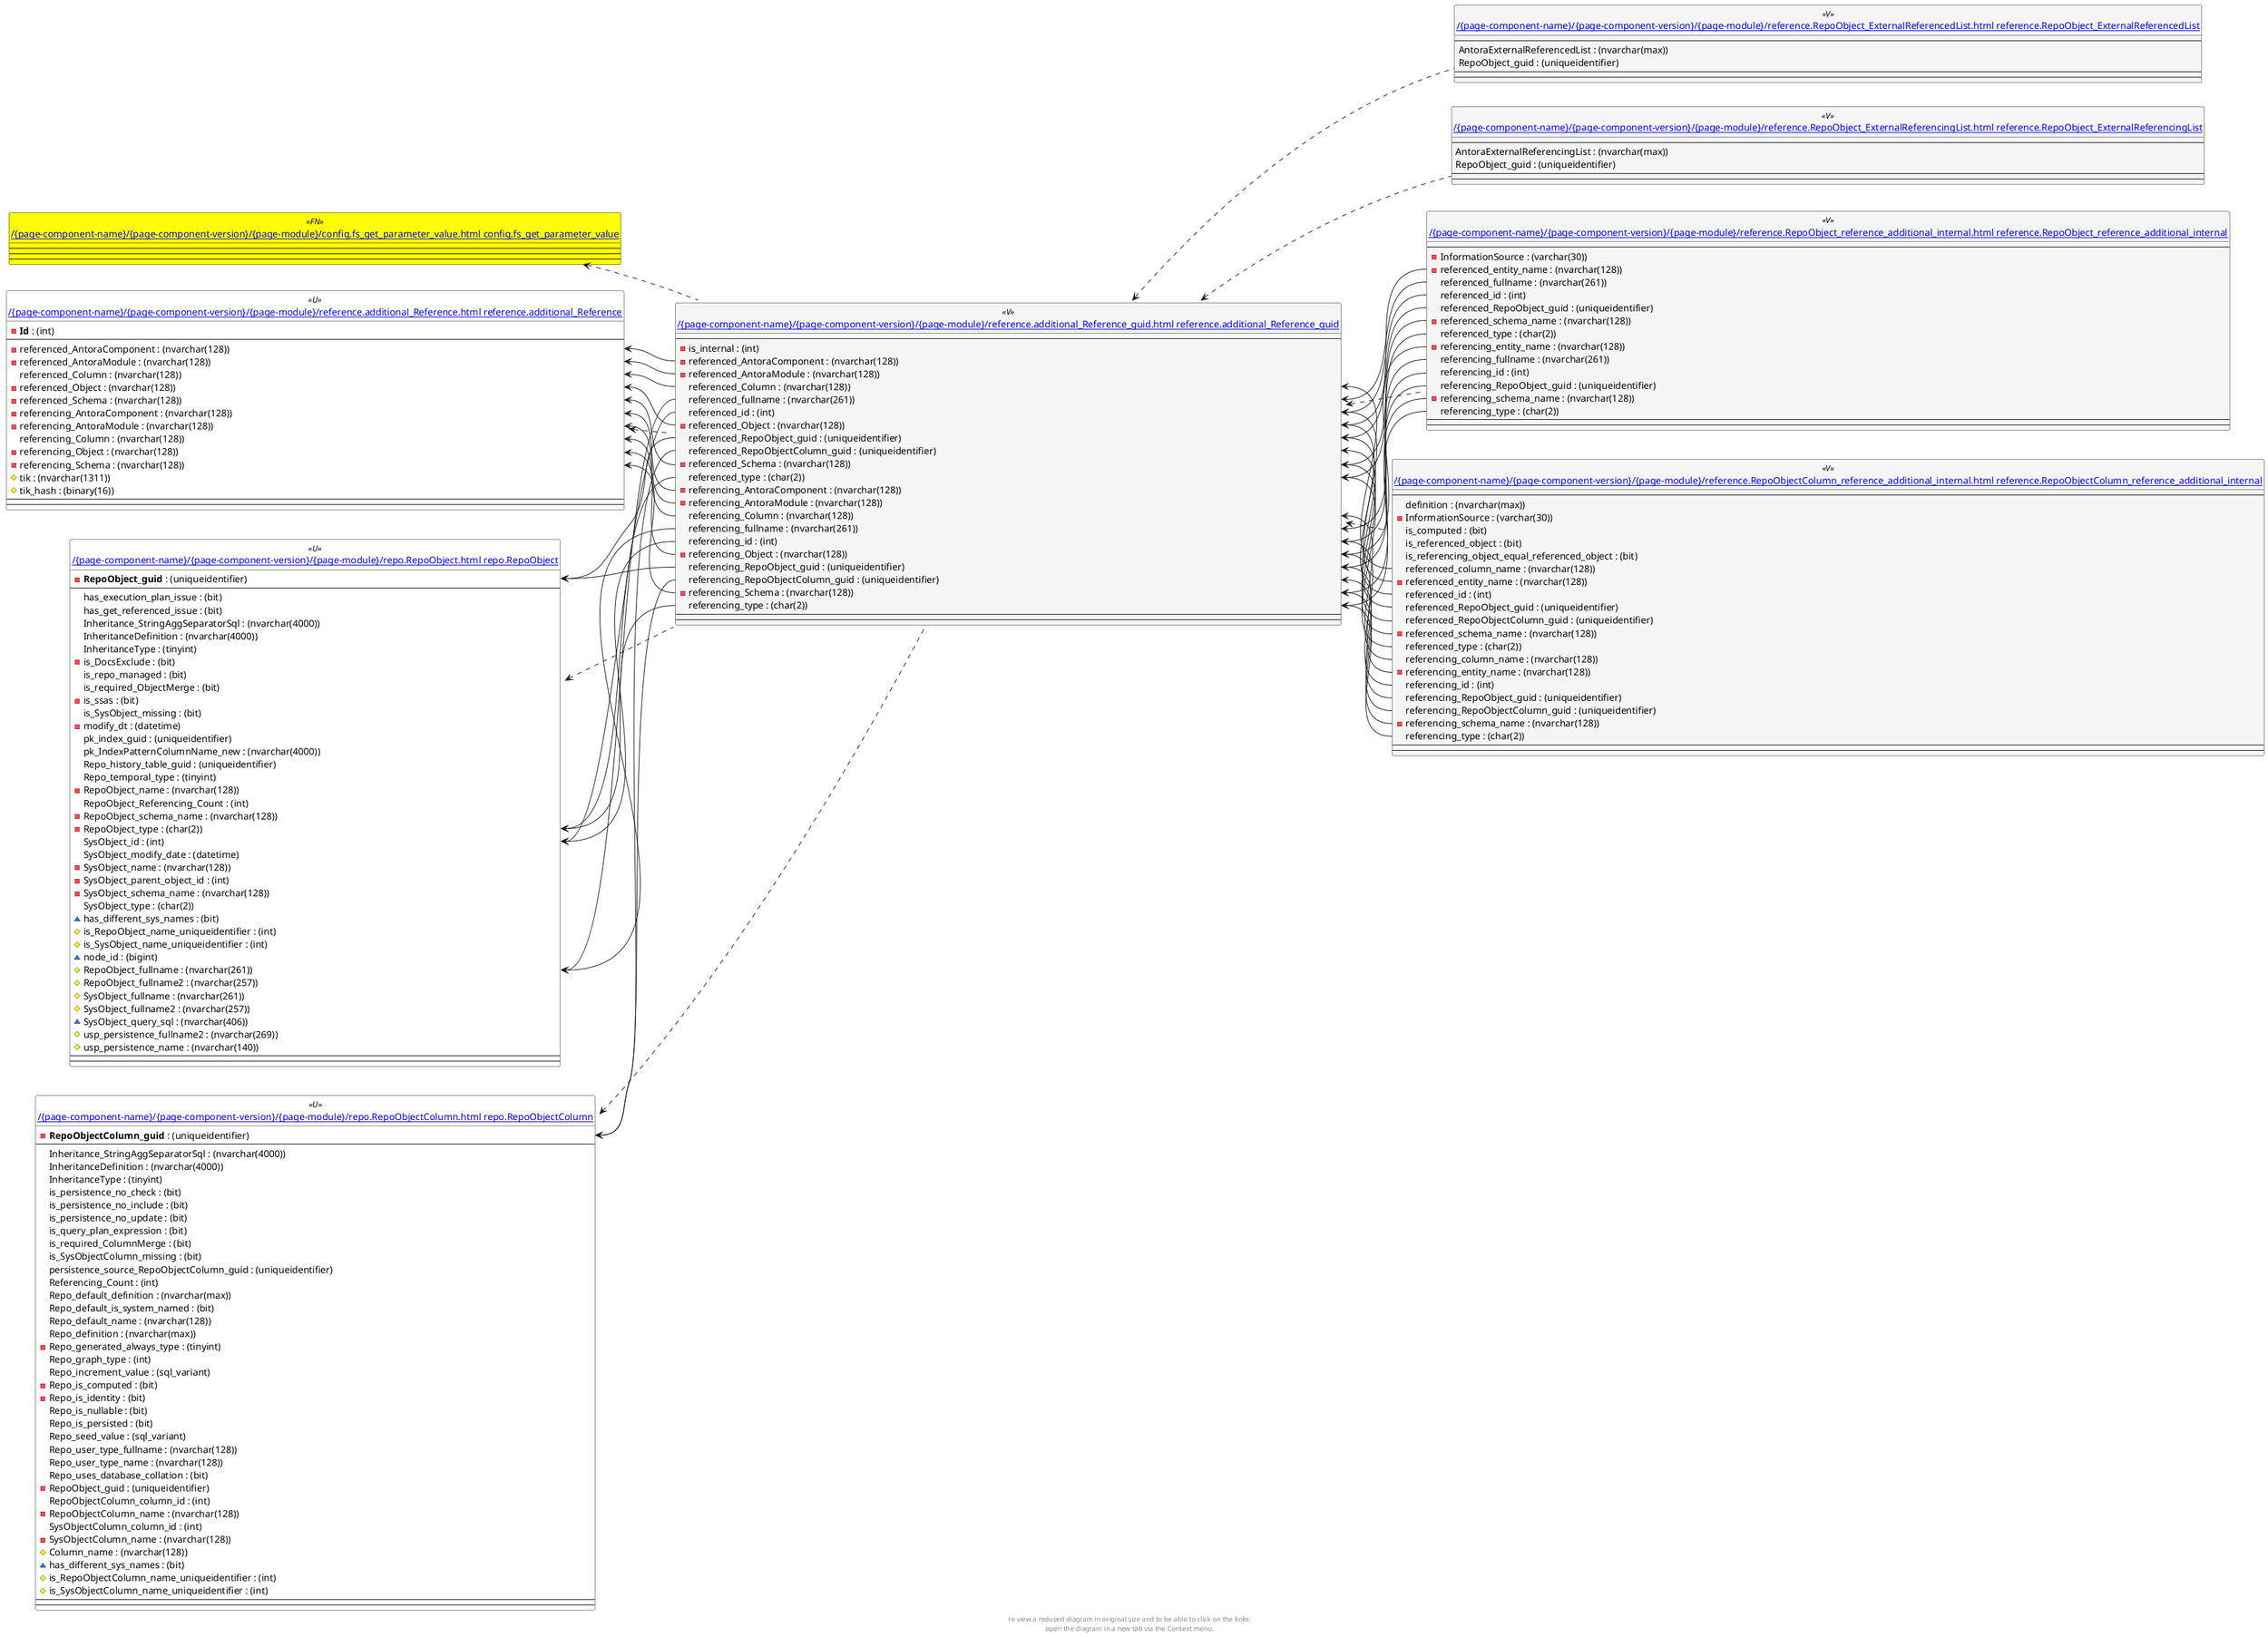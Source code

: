@startuml
left to right direction
'top to bottom direction
hide circle
'avoide "." issues:
set namespaceSeparator none


skinparam class {
  BackgroundColor White
  BackgroundColor<<FN>> Yellow
  BackgroundColor<<FS>> Yellow
  BackgroundColor<<FT>> LightGray
  BackgroundColor<<IF>> Yellow
  BackgroundColor<<IS>> Yellow
  BackgroundColor<<P>> Aqua
  BackgroundColor<<PC>> Aqua
  BackgroundColor<<SN>> Yellow
  BackgroundColor<<SO>> SlateBlue
  BackgroundColor<<TF>> LightGray
  BackgroundColor<<TR>> Tomato
  BackgroundColor<<U>> White
  BackgroundColor<<V>> WhiteSmoke
  BackgroundColor<<X>> Aqua
}


entity "[[{site-url}/{page-component-name}/{page-component-version}/{page-module}/config.fs_get_parameter_value.html config.fs_get_parameter_value]]" as config.fs_get_parameter_value << FN >> {
  --
  --
  --
}

entity "[[{site-url}/{page-component-name}/{page-component-version}/{page-module}/reference.additional_Reference.html reference.additional_Reference]]" as reference.additional_Reference << U >> {
  - **Id** : (int)
  --
  - referenced_AntoraComponent : (nvarchar(128))
  - referenced_AntoraModule : (nvarchar(128))
  referenced_Column : (nvarchar(128))
  - referenced_Object : (nvarchar(128))
  - referenced_Schema : (nvarchar(128))
  - referencing_AntoraComponent : (nvarchar(128))
  - referencing_AntoraModule : (nvarchar(128))
  referencing_Column : (nvarchar(128))
  - referencing_Object : (nvarchar(128))
  - referencing_Schema : (nvarchar(128))
  # tik : (nvarchar(1311))
  # tik_hash : (binary(16))
  --
  --
}

entity "[[{site-url}/{page-component-name}/{page-component-version}/{page-module}/reference.additional_Reference_guid.html reference.additional_Reference_guid]]" as reference.additional_Reference_guid << V >> {
  --
  - is_internal : (int)
  - referenced_AntoraComponent : (nvarchar(128))
  - referenced_AntoraModule : (nvarchar(128))
  referenced_Column : (nvarchar(128))
  referenced_fullname : (nvarchar(261))
  referenced_id : (int)
  - referenced_Object : (nvarchar(128))
  referenced_RepoObject_guid : (uniqueidentifier)
  referenced_RepoObjectColumn_guid : (uniqueidentifier)
  - referenced_Schema : (nvarchar(128))
  referenced_type : (char(2))
  - referencing_AntoraComponent : (nvarchar(128))
  - referencing_AntoraModule : (nvarchar(128))
  referencing_Column : (nvarchar(128))
  referencing_fullname : (nvarchar(261))
  referencing_id : (int)
  - referencing_Object : (nvarchar(128))
  referencing_RepoObject_guid : (uniqueidentifier)
  referencing_RepoObjectColumn_guid : (uniqueidentifier)
  - referencing_Schema : (nvarchar(128))
  referencing_type : (char(2))
  --
  --
}

entity "[[{site-url}/{page-component-name}/{page-component-version}/{page-module}/reference.RepoObject_ExternalReferencedList.html reference.RepoObject_ExternalReferencedList]]" as reference.RepoObject_ExternalReferencedList << V >> {
  --
  AntoraExternalReferencedList : (nvarchar(max))
  RepoObject_guid : (uniqueidentifier)
  --
  --
}

entity "[[{site-url}/{page-component-name}/{page-component-version}/{page-module}/reference.RepoObject_ExternalReferencingList.html reference.RepoObject_ExternalReferencingList]]" as reference.RepoObject_ExternalReferencingList << V >> {
  --
  AntoraExternalReferencingList : (nvarchar(max))
  RepoObject_guid : (uniqueidentifier)
  --
  --
}

entity "[[{site-url}/{page-component-name}/{page-component-version}/{page-module}/reference.RepoObject_reference_additional_internal.html reference.RepoObject_reference_additional_internal]]" as reference.RepoObject_reference_additional_internal << V >> {
  --
  - InformationSource : (varchar(30))
  - referenced_entity_name : (nvarchar(128))
  referenced_fullname : (nvarchar(261))
  referenced_id : (int)
  referenced_RepoObject_guid : (uniqueidentifier)
  - referenced_schema_name : (nvarchar(128))
  referenced_type : (char(2))
  - referencing_entity_name : (nvarchar(128))
  referencing_fullname : (nvarchar(261))
  referencing_id : (int)
  referencing_RepoObject_guid : (uniqueidentifier)
  - referencing_schema_name : (nvarchar(128))
  referencing_type : (char(2))
  --
  --
}

entity "[[{site-url}/{page-component-name}/{page-component-version}/{page-module}/reference.RepoObjectColumn_reference_additional_internal.html reference.RepoObjectColumn_reference_additional_internal]]" as reference.RepoObjectColumn_reference_additional_internal << V >> {
  --
  definition : (nvarchar(max))
  - InformationSource : (varchar(30))
  is_computed : (bit)
  is_referenced_object : (bit)
  is_referencing_object_equal_referenced_object : (bit)
  referenced_column_name : (nvarchar(128))
  - referenced_entity_name : (nvarchar(128))
  referenced_id : (int)
  referenced_RepoObject_guid : (uniqueidentifier)
  referenced_RepoObjectColumn_guid : (uniqueidentifier)
  - referenced_schema_name : (nvarchar(128))
  referenced_type : (char(2))
  referencing_column_name : (nvarchar(128))
  - referencing_entity_name : (nvarchar(128))
  referencing_id : (int)
  referencing_RepoObject_guid : (uniqueidentifier)
  referencing_RepoObjectColumn_guid : (uniqueidentifier)
  - referencing_schema_name : (nvarchar(128))
  referencing_type : (char(2))
  --
  --
}

entity "[[{site-url}/{page-component-name}/{page-component-version}/{page-module}/repo.RepoObject.html repo.RepoObject]]" as repo.RepoObject << U >> {
  - **RepoObject_guid** : (uniqueidentifier)
  --
  has_execution_plan_issue : (bit)
  has_get_referenced_issue : (bit)
  Inheritance_StringAggSeparatorSql : (nvarchar(4000))
  InheritanceDefinition : (nvarchar(4000))
  InheritanceType : (tinyint)
  - is_DocsExclude : (bit)
  is_repo_managed : (bit)
  is_required_ObjectMerge : (bit)
  - is_ssas : (bit)
  is_SysObject_missing : (bit)
  - modify_dt : (datetime)
  pk_index_guid : (uniqueidentifier)
  pk_IndexPatternColumnName_new : (nvarchar(4000))
  Repo_history_table_guid : (uniqueidentifier)
  Repo_temporal_type : (tinyint)
  - RepoObject_name : (nvarchar(128))
  RepoObject_Referencing_Count : (int)
  - RepoObject_schema_name : (nvarchar(128))
  - RepoObject_type : (char(2))
  SysObject_id : (int)
  SysObject_modify_date : (datetime)
  - SysObject_name : (nvarchar(128))
  - SysObject_parent_object_id : (int)
  - SysObject_schema_name : (nvarchar(128))
  SysObject_type : (char(2))
  ~ has_different_sys_names : (bit)
  # is_RepoObject_name_uniqueidentifier : (int)
  # is_SysObject_name_uniqueidentifier : (int)
  ~ node_id : (bigint)
  # RepoObject_fullname : (nvarchar(261))
  # RepoObject_fullname2 : (nvarchar(257))
  # SysObject_fullname : (nvarchar(261))
  # SysObject_fullname2 : (nvarchar(257))
  ~ SysObject_query_sql : (nvarchar(406))
  # usp_persistence_fullname2 : (nvarchar(269))
  # usp_persistence_name : (nvarchar(140))
  --
  --
}

entity "[[{site-url}/{page-component-name}/{page-component-version}/{page-module}/repo.RepoObjectColumn.html repo.RepoObjectColumn]]" as repo.RepoObjectColumn << U >> {
  - **RepoObjectColumn_guid** : (uniqueidentifier)
  --
  Inheritance_StringAggSeparatorSql : (nvarchar(4000))
  InheritanceDefinition : (nvarchar(4000))
  InheritanceType : (tinyint)
  is_persistence_no_check : (bit)
  is_persistence_no_include : (bit)
  is_persistence_no_update : (bit)
  is_query_plan_expression : (bit)
  is_required_ColumnMerge : (bit)
  is_SysObjectColumn_missing : (bit)
  persistence_source_RepoObjectColumn_guid : (uniqueidentifier)
  Referencing_Count : (int)
  Repo_default_definition : (nvarchar(max))
  Repo_default_is_system_named : (bit)
  Repo_default_name : (nvarchar(128))
  Repo_definition : (nvarchar(max))
  - Repo_generated_always_type : (tinyint)
  Repo_graph_type : (int)
  Repo_increment_value : (sql_variant)
  - Repo_is_computed : (bit)
  - Repo_is_identity : (bit)
  Repo_is_nullable : (bit)
  Repo_is_persisted : (bit)
  Repo_seed_value : (sql_variant)
  Repo_user_type_fullname : (nvarchar(128))
  Repo_user_type_name : (nvarchar(128))
  Repo_uses_database_collation : (bit)
  - RepoObject_guid : (uniqueidentifier)
  RepoObjectColumn_column_id : (int)
  - RepoObjectColumn_name : (nvarchar(128))
  SysObjectColumn_column_id : (int)
  - SysObjectColumn_name : (nvarchar(128))
  # Column_name : (nvarchar(128))
  ~ has_different_sys_names : (bit)
  # is_RepoObjectColumn_name_uniqueidentifier : (int)
  # is_SysObjectColumn_name_uniqueidentifier : (int)
  --
  --
}

config.fs_get_parameter_value <.. reference.additional_Reference_guid
reference.additional_Reference <.. reference.additional_Reference_guid
reference.additional_Reference_guid <.. reference.RepoObject_ExternalReferencingList
reference.additional_Reference_guid <.. reference.RepoObject_reference_additional_internal
reference.additional_Reference_guid <.. reference.RepoObject_ExternalReferencedList
reference.additional_Reference_guid <.. reference.RepoObjectColumn_reference_additional_internal
repo.RepoObject <.. reference.additional_Reference_guid
repo.RepoObjectColumn <.. reference.additional_Reference_guid
reference.additional_Reference::referenced_AntoraComponent <-- reference.additional_Reference_guid::referenced_AntoraComponent
reference.additional_Reference::referenced_AntoraModule <-- reference.additional_Reference_guid::referenced_AntoraModule
reference.additional_Reference::referenced_Column <-- reference.additional_Reference_guid::referenced_Column
reference.additional_Reference::referenced_Object <-- reference.additional_Reference_guid::referenced_Object
reference.additional_Reference::referenced_Schema <-- reference.additional_Reference_guid::referenced_Schema
reference.additional_Reference::referencing_AntoraComponent <-- reference.additional_Reference_guid::referencing_AntoraComponent
reference.additional_Reference::referencing_AntoraModule <-- reference.additional_Reference_guid::referencing_AntoraModule
reference.additional_Reference::referencing_Column <-- reference.additional_Reference_guid::referencing_Column
reference.additional_Reference::referencing_Object <-- reference.additional_Reference_guid::referencing_Object
reference.additional_Reference::referencing_Schema <-- reference.additional_Reference_guid::referencing_Schema
reference.additional_Reference_guid::referenced_Column <-- reference.RepoObjectColumn_reference_additional_internal::referenced_column_name
reference.additional_Reference_guid::referenced_fullname <-- reference.RepoObject_reference_additional_internal::referenced_fullname
reference.additional_Reference_guid::referenced_id <-- reference.RepoObject_reference_additional_internal::referenced_id
reference.additional_Reference_guid::referenced_id <-- reference.RepoObjectColumn_reference_additional_internal::referenced_id
reference.additional_Reference_guid::referenced_Object <-- reference.RepoObject_reference_additional_internal::referenced_entity_name
reference.additional_Reference_guid::referenced_Object <-- reference.RepoObjectColumn_reference_additional_internal::referenced_entity_name
reference.additional_Reference_guid::referenced_RepoObject_guid <-- reference.RepoObject_reference_additional_internal::referenced_RepoObject_guid
reference.additional_Reference_guid::referenced_RepoObject_guid <-- reference.RepoObjectColumn_reference_additional_internal::referenced_RepoObject_guid
reference.additional_Reference_guid::referenced_RepoObjectColumn_guid <-- reference.RepoObjectColumn_reference_additional_internal::referenced_RepoObjectColumn_guid
reference.additional_Reference_guid::referenced_Schema <-- reference.RepoObject_reference_additional_internal::referenced_schema_name
reference.additional_Reference_guid::referenced_Schema <-- reference.RepoObjectColumn_reference_additional_internal::referenced_schema_name
reference.additional_Reference_guid::referenced_type <-- reference.RepoObject_reference_additional_internal::referenced_type
reference.additional_Reference_guid::referenced_type <-- reference.RepoObjectColumn_reference_additional_internal::referenced_type
reference.additional_Reference_guid::referencing_Column <-- reference.RepoObjectColumn_reference_additional_internal::referencing_column_name
reference.additional_Reference_guid::referencing_fullname <-- reference.RepoObject_reference_additional_internal::referencing_fullname
reference.additional_Reference_guid::referencing_id <-- reference.RepoObject_reference_additional_internal::referencing_id
reference.additional_Reference_guid::referencing_id <-- reference.RepoObjectColumn_reference_additional_internal::referencing_id
reference.additional_Reference_guid::referencing_Object <-- reference.RepoObject_reference_additional_internal::referencing_entity_name
reference.additional_Reference_guid::referencing_Object <-- reference.RepoObjectColumn_reference_additional_internal::referencing_entity_name
reference.additional_Reference_guid::referencing_RepoObject_guid <-- reference.RepoObject_reference_additional_internal::referencing_RepoObject_guid
reference.additional_Reference_guid::referencing_RepoObject_guid <-- reference.RepoObjectColumn_reference_additional_internal::referencing_RepoObject_guid
reference.additional_Reference_guid::referencing_RepoObjectColumn_guid <-- reference.RepoObjectColumn_reference_additional_internal::referencing_RepoObjectColumn_guid
reference.additional_Reference_guid::referencing_Schema <-- reference.RepoObject_reference_additional_internal::referencing_schema_name
reference.additional_Reference_guid::referencing_Schema <-- reference.RepoObjectColumn_reference_additional_internal::referencing_schema_name
reference.additional_Reference_guid::referencing_type <-- reference.RepoObject_reference_additional_internal::referencing_type
reference.additional_Reference_guid::referencing_type <-- reference.RepoObjectColumn_reference_additional_internal::referencing_type
repo.RepoObject::RepoObject_fullname <-- reference.additional_Reference_guid::referenced_fullname
repo.RepoObject::RepoObject_fullname <-- reference.additional_Reference_guid::referencing_fullname
repo.RepoObject::RepoObject_guid <-- reference.additional_Reference_guid::referenced_RepoObject_guid
repo.RepoObject::RepoObject_guid <-- reference.additional_Reference_guid::referencing_RepoObject_guid
repo.RepoObject::RepoObject_type <-- reference.additional_Reference_guid::referenced_type
repo.RepoObject::RepoObject_type <-- reference.additional_Reference_guid::referencing_type
repo.RepoObject::SysObject_id <-- reference.additional_Reference_guid::referenced_id
repo.RepoObject::SysObject_id <-- reference.additional_Reference_guid::referencing_id
repo.RepoObjectColumn::RepoObjectColumn_guid <-- reference.additional_Reference_guid::referenced_RepoObjectColumn_guid
repo.RepoObjectColumn::RepoObjectColumn_guid <-- reference.additional_Reference_guid::referencing_RepoObjectColumn_guid
footer
to view a reduced diagram in original size and to be able to click on the links:
open the diagram in a new tab via the Context menu.
end footer

@enduml

